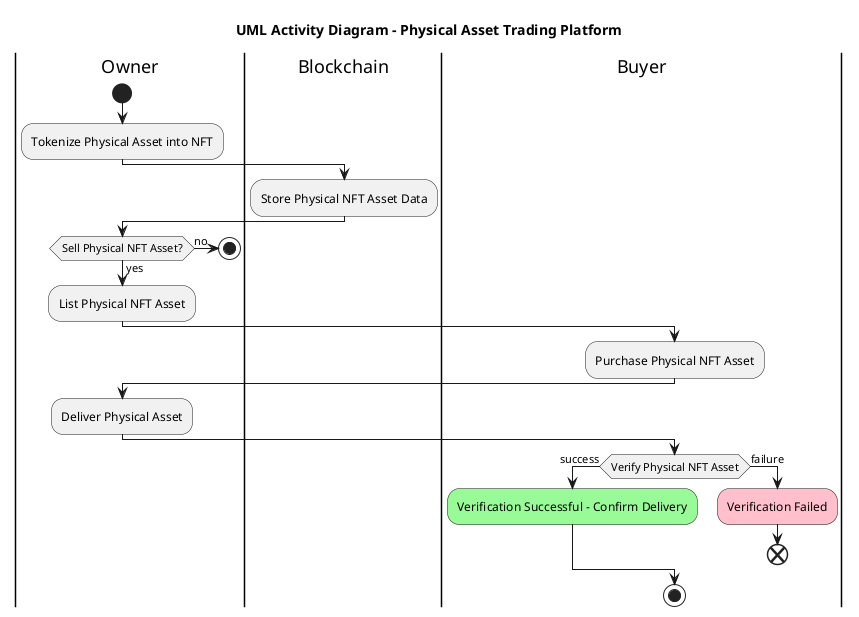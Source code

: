@startuml activity0

title UML Activity Diagram - Physical Asset Trading Platform

|Owner|
start
:Tokenize Physical Asset into NFT;
|Blockchain|
:Store Physical NFT Asset Data;
|Owner|
if (Sell Physical NFT Asset?) then (yes)
  :List Physical NFT Asset;
else (no)
  stop
endif
|Buyer|
:Purchase Physical NFT Asset;
|Owner|
:Deliver Physical Asset;
|Buyer|
if (Verify Physical NFT Asset) then (success)
  #palegreen:Verification Successful - Confirm Delivery;
else (failure)
  #pink:Verification Failed;
  end
endif
stop
@enduml
